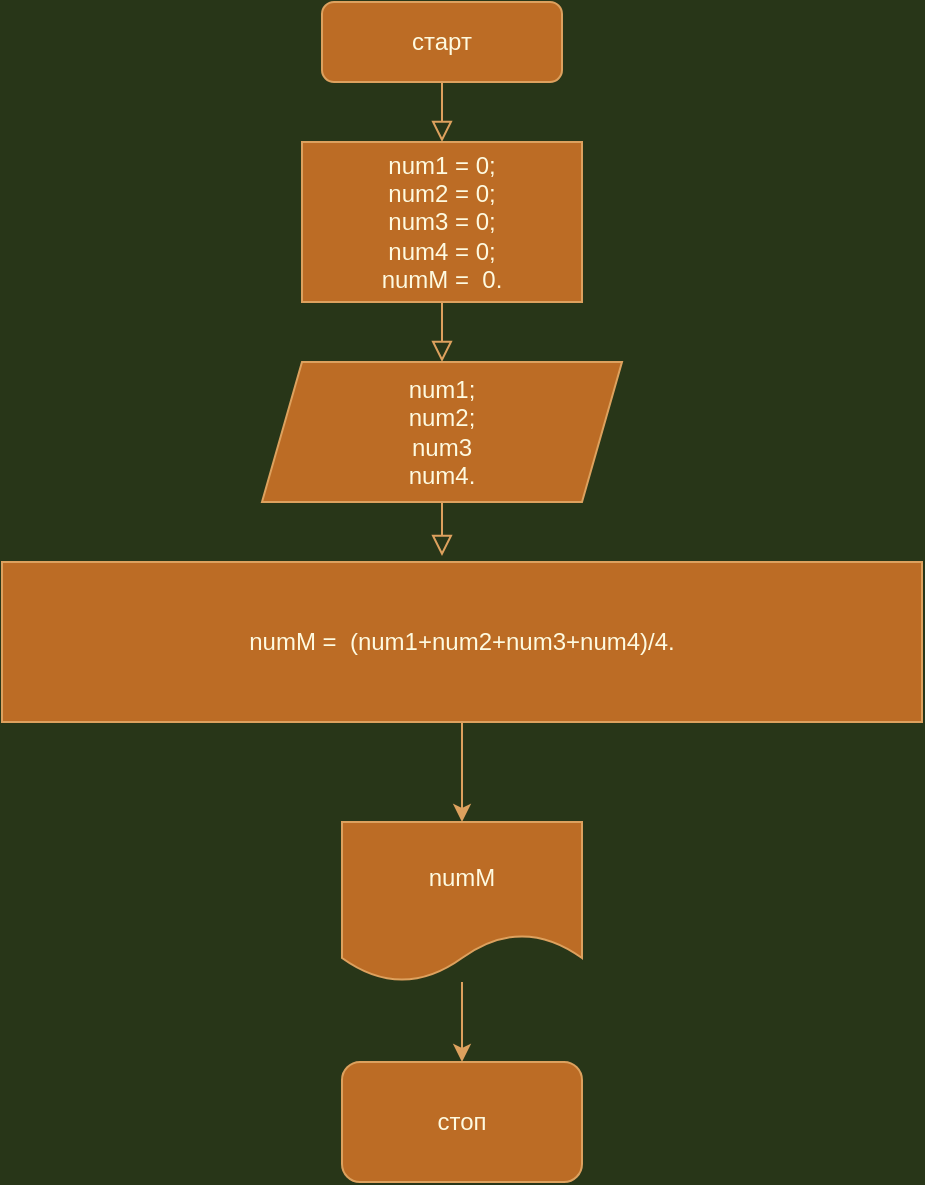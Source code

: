 <mxfile version="20.5.0" type="device"><diagram id="C5RBs43oDa-KdzZeNtuy" name="Page-1"><mxGraphModel dx="1165" dy="648" grid="1" gridSize="10" guides="1" tooltips="1" connect="1" arrows="1" fold="1" page="1" pageScale="1" pageWidth="2339" pageHeight="3300" background="#283618" math="0" shadow="0"><root><mxCell id="WIyWlLk6GJQsqaUBKTNV-0"/><mxCell id="WIyWlLk6GJQsqaUBKTNV-1" parent="WIyWlLk6GJQsqaUBKTNV-0"/><mxCell id="WIyWlLk6GJQsqaUBKTNV-3" value="старт" style="rounded=1;whiteSpace=wrap;html=1;fontSize=12;glass=0;strokeWidth=1;shadow=0;fillColor=#BC6C25;strokeColor=#DDA15E;fontColor=#FEFAE0;" parent="WIyWlLk6GJQsqaUBKTNV-1" vertex="1"><mxGeometry x="520" y="50" width="120" height="40" as="geometry"/></mxCell><mxCell id="SoiMOp6Mim12ypw6VyUT-0" value="num1 = 0;&lt;br&gt;num2 = 0;&lt;br&gt;num3 = 0;&lt;br&gt;num4 = 0;&lt;br&gt;numM =&amp;nbsp; 0." style="rounded=0;whiteSpace=wrap;html=1;fillColor=#BC6C25;strokeColor=#DDA15E;fontColor=#FEFAE0;" vertex="1" parent="WIyWlLk6GJQsqaUBKTNV-1"><mxGeometry x="510" y="120" width="140" height="80" as="geometry"/></mxCell><mxCell id="SoiMOp6Mim12ypw6VyUT-5" value="" style="rounded=0;html=1;jettySize=auto;orthogonalLoop=1;fontSize=11;endArrow=block;endFill=0;endSize=8;strokeWidth=1;shadow=0;labelBackgroundColor=none;entryX=0.5;entryY=0;entryDx=0;entryDy=0;exitX=0.5;exitY=1;exitDx=0;exitDy=0;strokeColor=#DDA15E;fontColor=#FEFAE0;" edge="1" parent="WIyWlLk6GJQsqaUBKTNV-1" source="WIyWlLk6GJQsqaUBKTNV-3" target="SoiMOp6Mim12ypw6VyUT-0"><mxGeometry y="10" relative="1" as="geometry"><mxPoint as="offset"/><mxPoint x="570" y="90" as="sourcePoint"/><mxPoint x="770" y="-80" as="targetPoint"/></mxGeometry></mxCell><mxCell id="SoiMOp6Mim12ypw6VyUT-7" value="num1;&lt;br&gt;num2;&lt;br&gt;num3&lt;br&gt;num4." style="shape=parallelogram;perimeter=parallelogramPerimeter;whiteSpace=wrap;html=1;fixedSize=1;fillColor=#BC6C25;strokeColor=#DDA15E;fontColor=#FEFAE0;" vertex="1" parent="WIyWlLk6GJQsqaUBKTNV-1"><mxGeometry x="490" y="230" width="180" height="70" as="geometry"/></mxCell><mxCell id="SoiMOp6Mim12ypw6VyUT-8" value="" style="rounded=0;html=1;jettySize=auto;orthogonalLoop=1;fontSize=11;endArrow=block;endFill=0;endSize=8;strokeWidth=1;shadow=0;labelBackgroundColor=none;entryX=0.5;entryY=0;entryDx=0;entryDy=0;exitX=0.5;exitY=1;exitDx=0;exitDy=0;strokeColor=#DDA15E;fontColor=#FEFAE0;" edge="1" parent="WIyWlLk6GJQsqaUBKTNV-1" source="SoiMOp6Mim12ypw6VyUT-0" target="SoiMOp6Mim12ypw6VyUT-7"><mxGeometry y="10" relative="1" as="geometry"><mxPoint as="offset"/><mxPoint x="590" y="210" as="sourcePoint"/><mxPoint x="590" y="240" as="targetPoint"/></mxGeometry></mxCell><mxCell id="SoiMOp6Mim12ypw6VyUT-12" value="" style="edgeStyle=none;rounded=0;orthogonalLoop=1;jettySize=auto;html=1;labelBackgroundColor=#283618;strokeColor=#DDA15E;fontColor=#FEFAE0;" edge="1" parent="WIyWlLk6GJQsqaUBKTNV-1" source="SoiMOp6Mim12ypw6VyUT-9" target="SoiMOp6Mim12ypw6VyUT-11"><mxGeometry relative="1" as="geometry"/></mxCell><mxCell id="SoiMOp6Mim12ypw6VyUT-9" value="numM =&amp;nbsp; (num1+num2+num3+num4)/4." style="rounded=0;whiteSpace=wrap;html=1;fillColor=#BC6C25;strokeColor=#DDA15E;fontColor=#FEFAE0;" vertex="1" parent="WIyWlLk6GJQsqaUBKTNV-1"><mxGeometry x="360" y="330" width="460" height="80" as="geometry"/></mxCell><mxCell id="SoiMOp6Mim12ypw6VyUT-10" value="" style="rounded=0;html=1;jettySize=auto;orthogonalLoop=1;fontSize=11;endArrow=block;endFill=0;endSize=8;strokeWidth=1;shadow=0;labelBackgroundColor=none;exitX=0.5;exitY=1;exitDx=0;exitDy=0;strokeColor=#DDA15E;fontColor=#FEFAE0;" edge="1" parent="WIyWlLk6GJQsqaUBKTNV-1"><mxGeometry y="10" relative="1" as="geometry"><mxPoint as="offset"/><mxPoint x="580" y="300" as="sourcePoint"/><mxPoint x="580" y="327" as="targetPoint"/></mxGeometry></mxCell><mxCell id="SoiMOp6Mim12ypw6VyUT-14" value="" style="edgeStyle=none;rounded=0;orthogonalLoop=1;jettySize=auto;html=1;labelBackgroundColor=#283618;strokeColor=#DDA15E;fontColor=#FEFAE0;" edge="1" parent="WIyWlLk6GJQsqaUBKTNV-1" source="SoiMOp6Mim12ypw6VyUT-11"><mxGeometry relative="1" as="geometry"><mxPoint x="590" y="580" as="targetPoint"/></mxGeometry></mxCell><mxCell id="SoiMOp6Mim12ypw6VyUT-11" value="numM" style="shape=document;whiteSpace=wrap;html=1;boundedLbl=1;rounded=0;fillColor=#BC6C25;strokeColor=#DDA15E;fontColor=#FEFAE0;" vertex="1" parent="WIyWlLk6GJQsqaUBKTNV-1"><mxGeometry x="530" y="460" width="120" height="80" as="geometry"/></mxCell><mxCell id="SoiMOp6Mim12ypw6VyUT-15" value="стоп" style="rounded=1;whiteSpace=wrap;html=1;fillColor=#BC6C25;strokeColor=#DDA15E;fontColor=#FEFAE0;" vertex="1" parent="WIyWlLk6GJQsqaUBKTNV-1"><mxGeometry x="530" y="580" width="120" height="60" as="geometry"/></mxCell></root></mxGraphModel></diagram></mxfile>